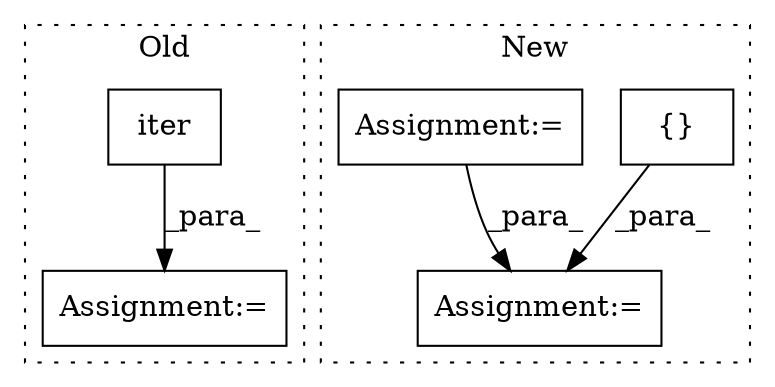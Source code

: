 digraph G {
subgraph cluster0 {
1 [label="iter" a="32" s="708,906" l="16,1" shape="box"];
5 [label="Assignment:=" a="7" s="1050" l="1" shape="box"];
label = "Old";
style="dotted";
}
subgraph cluster1 {
2 [label="{}" a="4" s="809,814" l="1,1" shape="box"];
3 [label="Assignment:=" a="7" s="1044" l="1" shape="box"];
4 [label="Assignment:=" a="7" s="1008" l="1" shape="box"];
label = "New";
style="dotted";
}
1 -> 5 [label="_para_"];
2 -> 3 [label="_para_"];
4 -> 3 [label="_para_"];
}